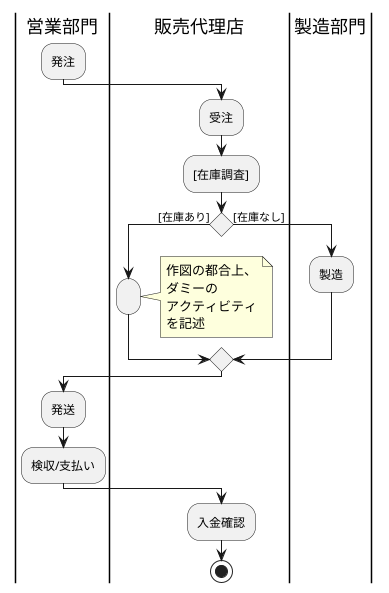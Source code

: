 @startuml 演習7-2_AC_製品を製造するアクティビティ図
|営業部門|
:発注;
|販売代理店|
:受注;
:[在庫調査];
if () is ([在庫あり]) then
:;
note right : 作図の都合上、\nダミーの\nアクティビティ\nを記述
else ([在庫なし])
|製造部門|
:製造;
endif
|営業部門|
:発送;
|営業部門|
:検収/支払い;
|販売代理店|
:入金確認;

stop

@enduml